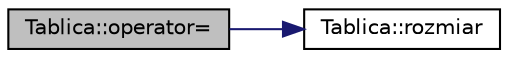 digraph "Tablica::operator="
{
  edge [fontname="Helvetica",fontsize="10",labelfontname="Helvetica",labelfontsize="10"];
  node [fontname="Helvetica",fontsize="10",shape=record];
  rankdir="LR";
  Node1 [label="Tablica::operator=",height=0.2,width=0.4,color="black", fillcolor="grey75", style="filled" fontcolor="black"];
  Node1 -> Node2 [color="midnightblue",fontsize="10",style="solid"];
  Node2 [label="Tablica::rozmiar",height=0.2,width=0.4,color="black", fillcolor="white", style="filled",URL="$class_tablica.html#acf3f8d852711619ed205e1569f40f789"];
}
